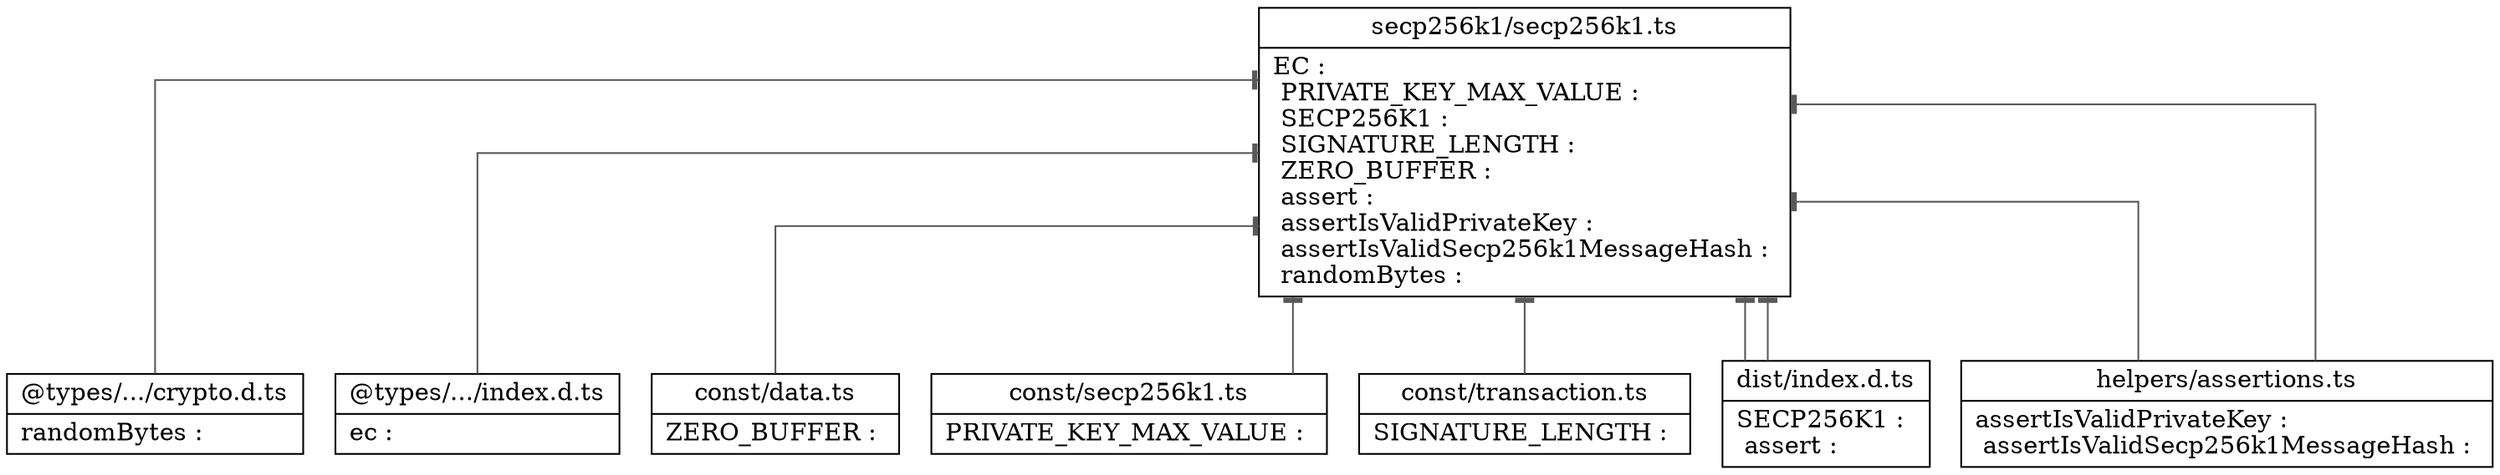 digraph "secp256k1" {

splines  = ortho;
fontname = "Inconsolata";

node [colorscheme = ylgnbu4];
edge [colorscheme = dark28, dir = both];

"@types/.../crypto.d.ts" [shape = record, label = "{ @types/.../crypto.d.ts |  randomBytes : \l }"];
"@types/.../index.d.ts"  [shape = record, label = "{ @types/.../index.d.ts |  ec : \l }"];
"const/data.ts"          [shape = record, label = "{ const/data.ts |  ZERO_BUFFER : \l }"];
"const/secp256k1.ts"     [shape = record, label = "{ const/secp256k1.ts |  PRIVATE_KEY_MAX_VALUE : \l }"];
"const/transaction.ts"   [shape = record, label = "{ const/transaction.ts |  SIGNATURE_LENGTH : \l }"];
"dist/index.d.ts"        [shape = record, label = "{ dist/index.d.ts |  SECP256K1 : \l  assert : \l }"];
"helpers/assertions.ts"  [shape = record, label = "{ helpers/assertions.ts |  assertIsValidPrivateKey : \l  assertIsValidSecp256k1MessageHash : \l }"];
"secp256k1/secp256k1.ts" [shape = record, label = "{ secp256k1/secp256k1.ts |  EC : \l  PRIVATE_KEY_MAX_VALUE : \l  SECP256K1 : \l  SIGNATURE_LENGTH : \l  ZERO_BUFFER : \l  assert : \l  assertIsValidPrivateKey : \l  assertIsValidSecp256k1MessageHash : \l  randomBytes : \l }"];

"secp256k1/secp256k1.ts" -> "@types/.../crypto.d.ts" [color = "#595959", style = solid , arrowtail = tee     , arrowhead = none    , taillabel = "", label = "", headlabel = ""];
"secp256k1/secp256k1.ts" -> "@types/.../index.d.ts"  [color = "#595959", style = solid , arrowtail = tee     , arrowhead = none    , taillabel = "", label = "", headlabel = ""];
"secp256k1/secp256k1.ts" -> "const/data.ts"          [color = "#595959", style = solid , arrowtail = tee     , arrowhead = none    , taillabel = "", label = "", headlabel = ""];
"secp256k1/secp256k1.ts" -> "const/secp256k1.ts"     [color = "#595959", style = solid , arrowtail = tee     , arrowhead = none    , taillabel = "", label = "", headlabel = ""];
"secp256k1/secp256k1.ts" -> "const/transaction.ts"   [color = "#595959", style = solid , arrowtail = tee     , arrowhead = none    , taillabel = "", label = "", headlabel = ""];
"secp256k1/secp256k1.ts" -> "dist/index.d.ts"        [color = "#595959", style = solid , arrowtail = tee     , arrowhead = none    , taillabel = "", label = "", headlabel = ""];
"secp256k1/secp256k1.ts" -> "dist/index.d.ts"        [color = "#595959", style = solid , arrowtail = tee     , arrowhead = none    , taillabel = "", label = "", headlabel = ""];
"secp256k1/secp256k1.ts" -> "helpers/assertions.ts"  [color = "#595959", style = solid , arrowtail = tee     , arrowhead = none    , taillabel = "", label = "", headlabel = ""];
"secp256k1/secp256k1.ts" -> "helpers/assertions.ts"  [color = "#595959", style = solid , arrowtail = tee     , arrowhead = none    , taillabel = "", label = "", headlabel = ""];

}
